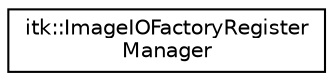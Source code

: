 digraph "Graphical Class Hierarchy"
{
  edge [fontname="Helvetica",fontsize="10",labelfontname="Helvetica",labelfontsize="10"];
  node [fontname="Helvetica",fontsize="10",shape=record];
  rankdir="LR";
  Node0 [label="itk::ImageIOFactoryRegister\lManager",height=0.2,width=0.4,color="black", fillcolor="white", style="filled",URL="$classitk_1_1_image_i_o_factory_register_manager.html"];
}
